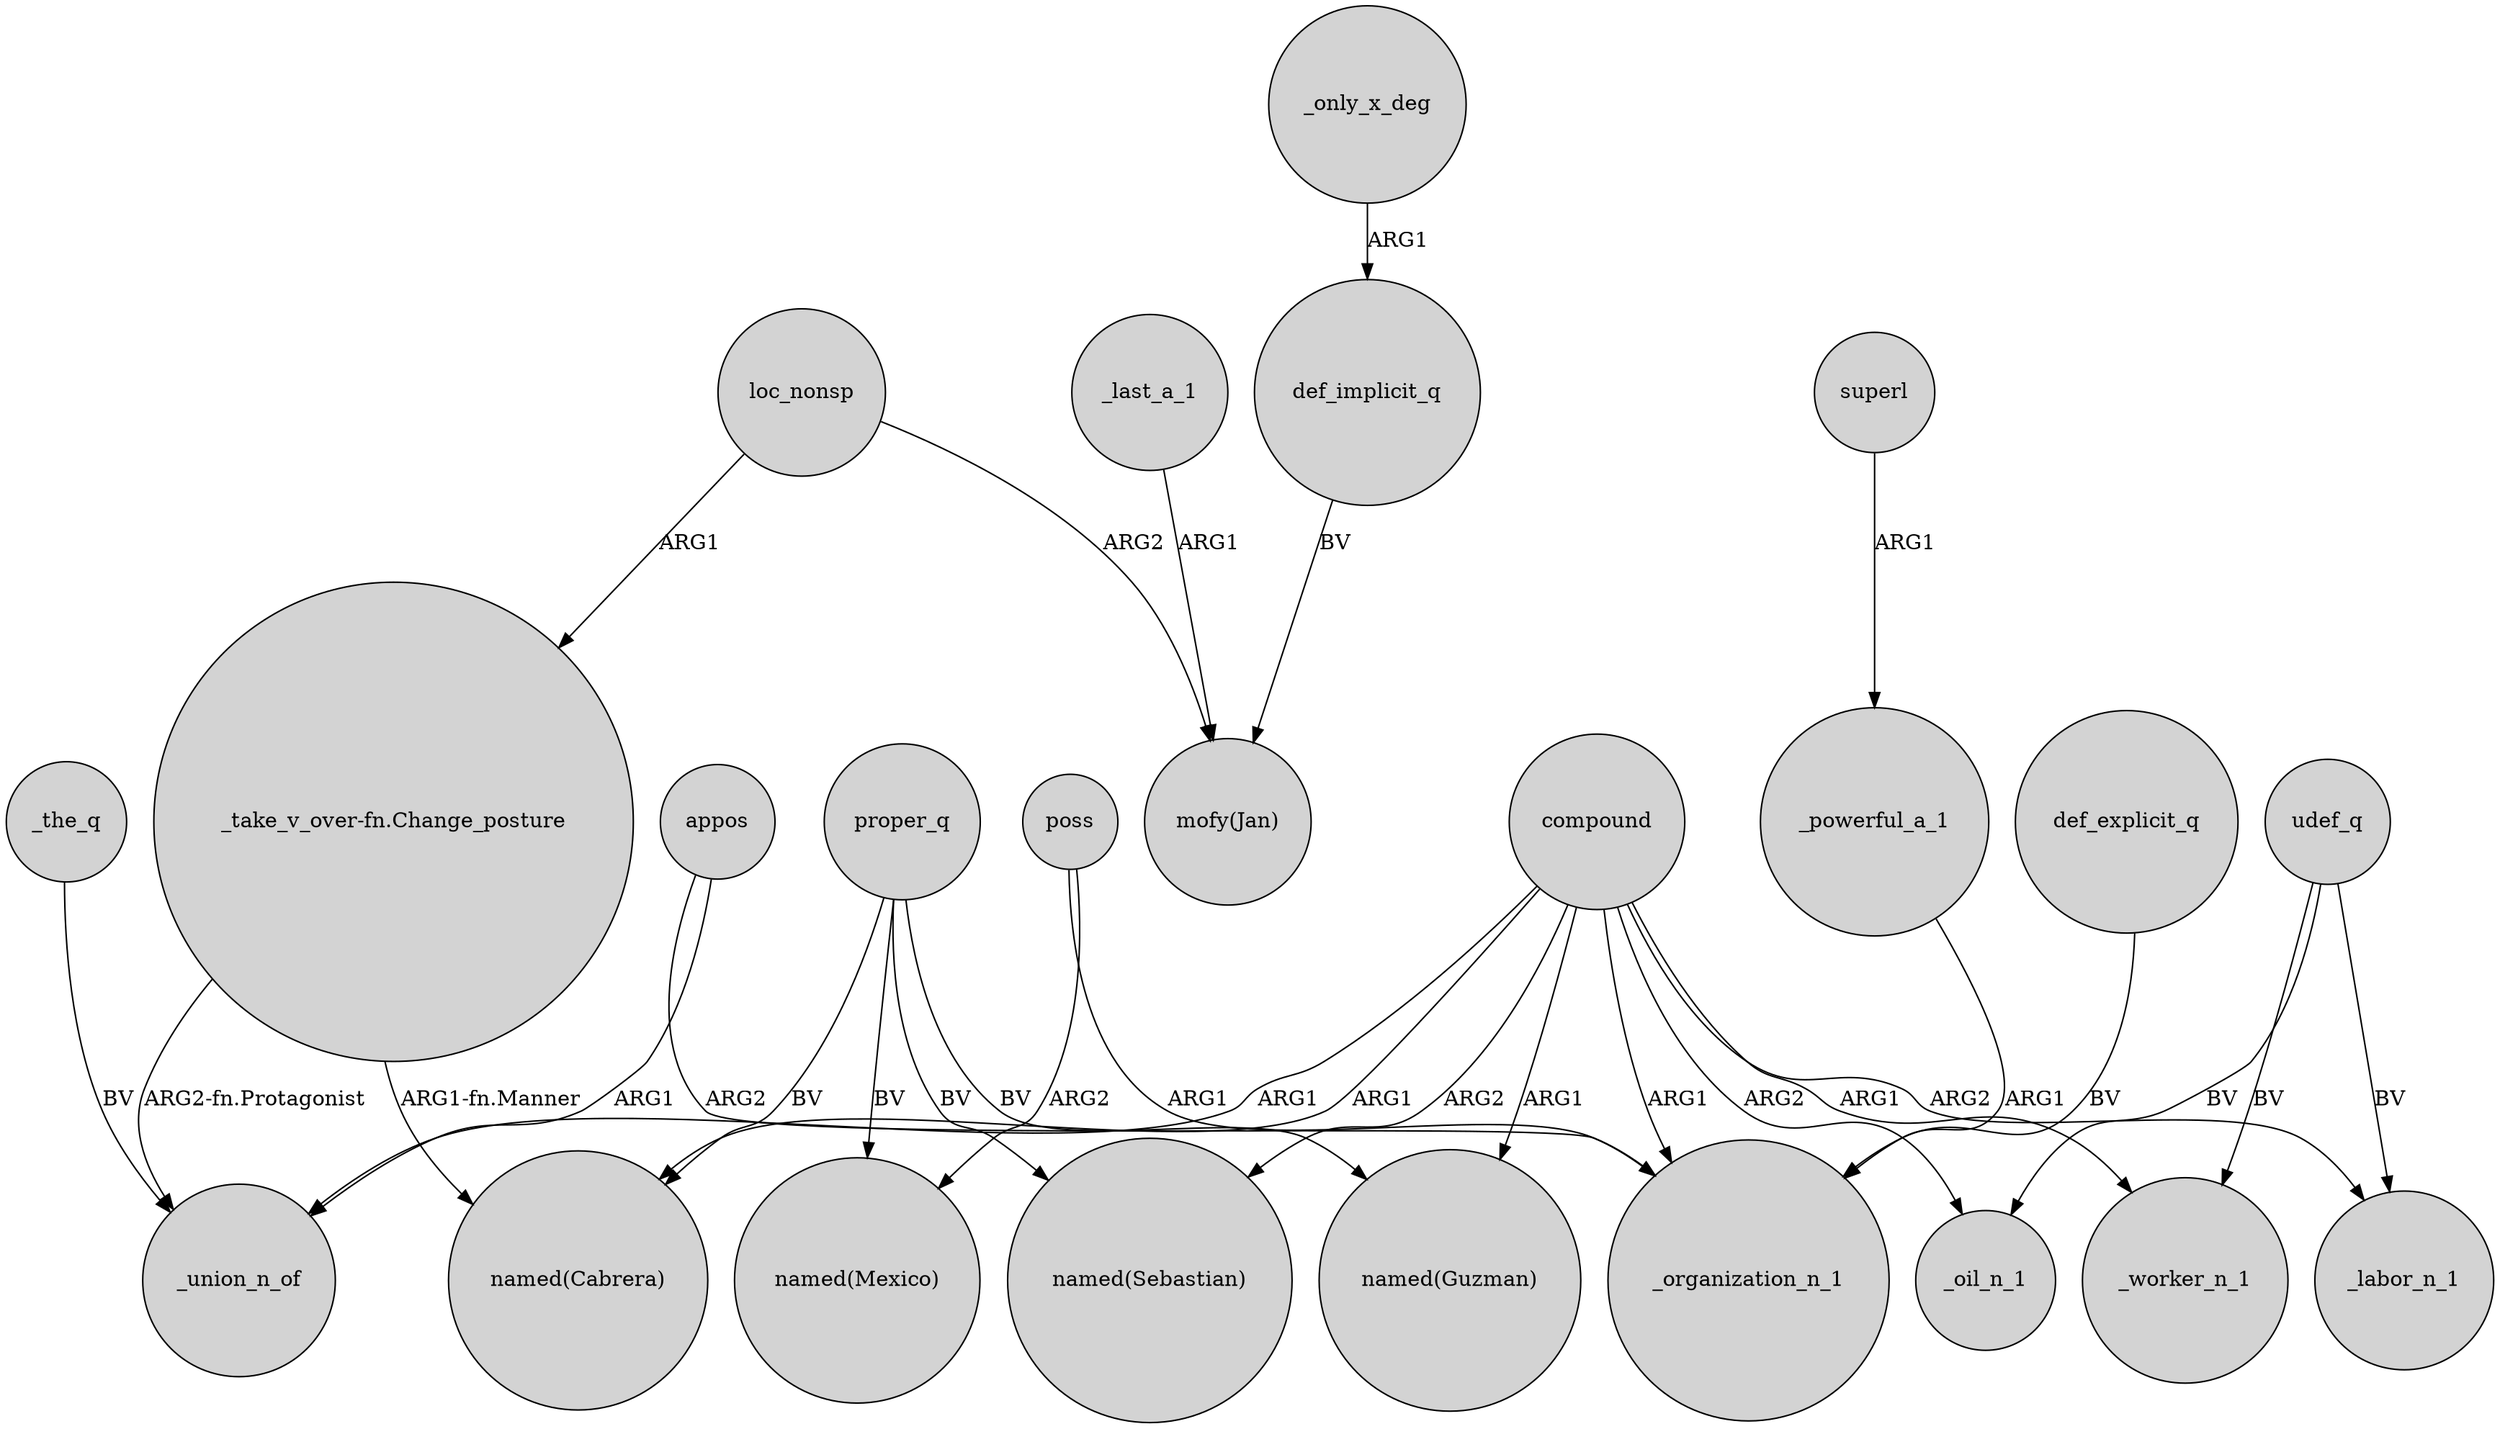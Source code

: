 digraph {
	node [shape=circle style=filled]
	proper_q -> "named(Sebastian)" [label=BV]
	"_take_v_over-fn.Change_posture" -> _union_n_of [label="ARG2-fn.Protagonist"]
	_powerful_a_1 -> _organization_n_1 [label=ARG1]
	compound -> "named(Guzman)" [label=ARG1]
	compound -> _union_n_of [label=ARG1]
	udef_q -> _oil_n_1 [label=BV]
	superl -> _powerful_a_1 [label=ARG1]
	proper_q -> "named(Cabrera)" [label=BV]
	proper_q -> "named(Mexico)" [label=BV]
	compound -> _worker_n_1 [label=ARG1]
	udef_q -> _worker_n_1 [label=BV]
	appos -> _union_n_of [label=ARG1]
	poss -> _organization_n_1 [label=ARG1]
	proper_q -> "named(Guzman)" [label=BV]
	_the_q -> _union_n_of [label=BV]
	compound -> _oil_n_1 [label=ARG2]
	compound -> _organization_n_1 [label=ARG1]
	compound -> _labor_n_1 [label=ARG2]
	compound -> "named(Sebastian)" [label=ARG2]
	compound -> "named(Cabrera)" [label=ARG1]
	udef_q -> _labor_n_1 [label=BV]
	poss -> "named(Mexico)" [label=ARG2]
	appos -> _organization_n_1 [label=ARG2]
	"_take_v_over-fn.Change_posture" -> "named(Cabrera)" [label="ARG1-fn.Manner"]
	def_explicit_q -> _organization_n_1 [label=BV]
	loc_nonsp -> "mofy(Jan)" [label=ARG2]
	_only_x_deg -> def_implicit_q [label=ARG1]
	def_implicit_q -> "mofy(Jan)" [label=BV]
	loc_nonsp -> "_take_v_over-fn.Change_posture" [label=ARG1]
	_last_a_1 -> "mofy(Jan)" [label=ARG1]
}
